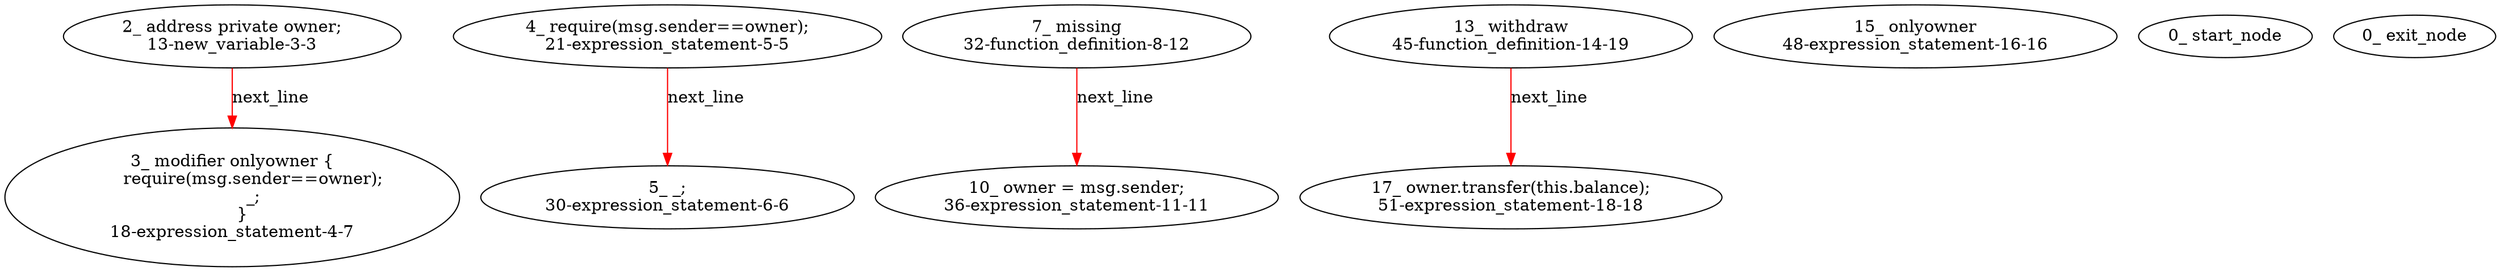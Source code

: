 digraph  {
13 [label="2_ address private owner;\n13-new_variable-3-3", type_label=new_variable];
18 [label="3_ modifier onlyowner {\n        require(msg.sender==owner);\n        _;\n    }\n18-expression_statement-4-7", type_label=expression_statement];
21 [label="4_ require(msg.sender==owner);\n21-expression_statement-5-5", type_label=expression_statement];
30 [label="5_ _;\n30-expression_statement-6-6", type_label=expression_statement];
32 [label="7_ missing\n32-function_definition-8-12", type_label=function_definition];
36 [label="10_ owner = msg.sender;\n36-expression_statement-11-11", type_label=expression_statement];
45 [label="13_ withdraw\n45-function_definition-14-19", type_label=function_definition];
48 [label="15_ onlyowner\n48-expression_statement-16-16", type_label=expression_statement];
51 [label="17_ owner.transfer(this.balance);\n51-expression_statement-18-18", type_label=expression_statement];
1 [label="0_ start_node", type_label=start];
2 [label="0_ exit_node", type_label=exit];
13 -> 18  [color=red, controlflow_type=next_line, edge_type=CFG_edge, key=0, label=next_line];
21 -> 30  [color=red, controlflow_type=next_line, edge_type=CFG_edge, key=0, label=next_line];
32 -> 36  [color=red, controlflow_type=next_line, edge_type=CFG_edge, key=0, label=next_line];
45 -> 51  [color=red, controlflow_type=next_line, edge_type=CFG_edge, key=0, label=next_line];
}
